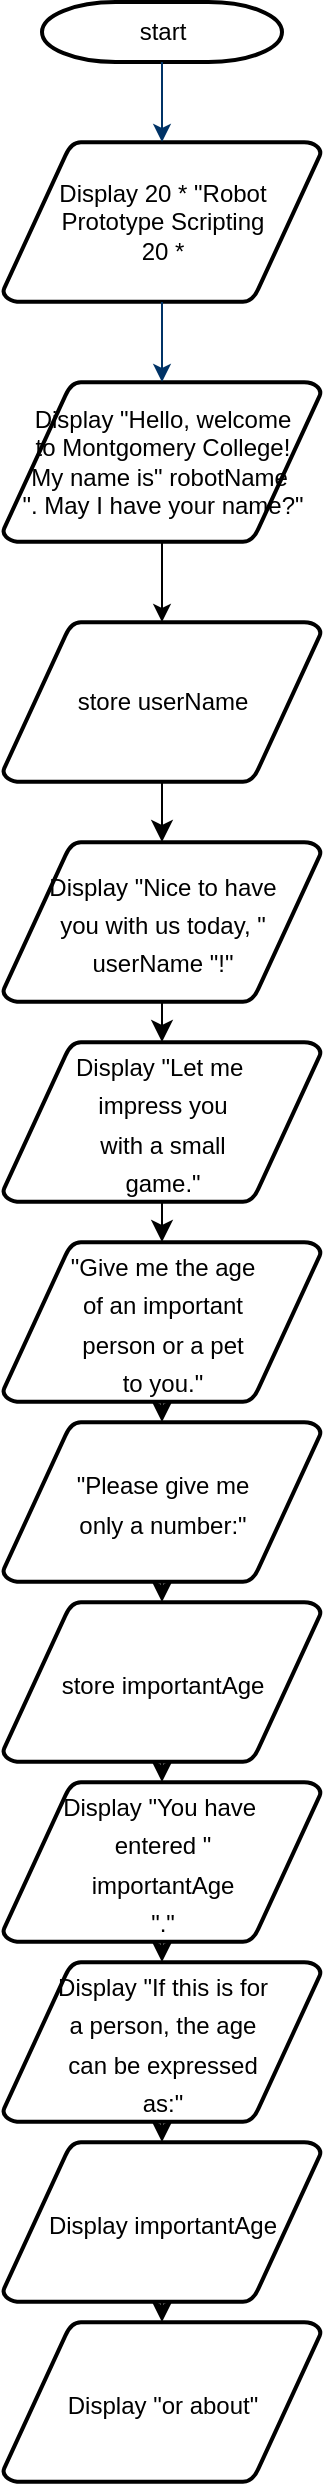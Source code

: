 <mxfile version="21.7.2" type="github">
  <diagram id="6a731a19-8d31-9384-78a2-239565b7b9f0" name="Page-1">
    <mxGraphModel dx="1117" dy="852" grid="1" gridSize="10" guides="1" tooltips="1" connect="1" arrows="1" fold="1" page="1" pageScale="1" pageWidth="1169" pageHeight="827" background="none" math="0" shadow="0">
      <root>
        <mxCell id="0" />
        <mxCell id="1" parent="0" />
        <mxCell id="2" value="start" style="shape=mxgraph.flowchart.terminator;strokeWidth=2;gradientColor=none;gradientDirection=north;fontStyle=0;html=1;" parent="1" vertex="1">
          <mxGeometry x="260" y="60" width="120" height="30" as="geometry" />
        </mxCell>
        <mxCell id="3" value="Display 20 * &quot;Robot&lt;br&gt;Prototype Scripting&lt;br&gt;20 *" style="shape=mxgraph.flowchart.data;strokeWidth=2;gradientColor=none;gradientDirection=north;fontStyle=0;html=1;" parent="1" vertex="1">
          <mxGeometry x="240.5" y="130" width="159" height="80" as="geometry" />
        </mxCell>
        <mxCell id="gC4LzFrdIr4aGH0hgucV-64" value="" style="edgeStyle=none;curved=1;rounded=0;orthogonalLoop=1;jettySize=auto;html=1;fontSize=12;startSize=8;endSize=8;" edge="1" parent="1" source="4" target="gC4LzFrdIr4aGH0hgucV-43">
          <mxGeometry relative="1" as="geometry" />
        </mxCell>
        <mxCell id="4" value="store userName" style="shape=mxgraph.flowchart.data;strokeWidth=2;gradientColor=none;gradientDirection=north;fontStyle=0;html=1;" parent="1" vertex="1">
          <mxGeometry x="240.5" y="370" width="159" height="80" as="geometry" />
        </mxCell>
        <mxCell id="mlYHUzIxApP0NgxCb431-57" style="edgeStyle=orthogonalEdgeStyle;rounded=0;orthogonalLoop=1;jettySize=auto;html=1;entryX=0.5;entryY=0;entryDx=0;entryDy=0;entryPerimeter=0;" parent="1" source="5" target="4" edge="1">
          <mxGeometry relative="1" as="geometry" />
        </mxCell>
        <mxCell id="5" value="Display &quot;Hello, welcome&lt;br&gt;to Montgomery College!&lt;br&gt;My name is&quot; robotName&amp;nbsp;&lt;br&gt;&quot;. May I have your name?&quot;" style="shape=mxgraph.flowchart.data;strokeWidth=2;gradientColor=none;gradientDirection=north;fontStyle=0;html=1;" parent="1" vertex="1">
          <mxGeometry x="240.5" y="250" width="159" height="80" as="geometry" />
        </mxCell>
        <mxCell id="7" style="fontStyle=1;strokeColor=#003366;strokeWidth=1;html=1;" parent="1" source="2" target="3" edge="1">
          <mxGeometry relative="1" as="geometry" />
        </mxCell>
        <mxCell id="8" style="fontStyle=1;strokeColor=#003366;strokeWidth=1;html=1;" parent="1" source="3" target="5" edge="1">
          <mxGeometry relative="1" as="geometry" />
        </mxCell>
        <mxCell id="gC4LzFrdIr4aGH0hgucV-46" value="" style="edgeStyle=none;curved=1;rounded=0;orthogonalLoop=1;jettySize=auto;html=1;fontSize=12;startSize=8;endSize=8;" edge="1" parent="1" source="gC4LzFrdIr4aGH0hgucV-43" target="gC4LzFrdIr4aGH0hgucV-45">
          <mxGeometry relative="1" as="geometry" />
        </mxCell>
        <mxCell id="gC4LzFrdIr4aGH0hgucV-43" value="&lt;font style=&quot;font-size: 12px;&quot;&gt;Display &quot;Nice to have&lt;br&gt;you with us today, &quot;&lt;br&gt;userName &quot;!&quot;&lt;/font&gt;" style="shape=mxgraph.flowchart.data;strokeWidth=2;gradientColor=none;gradientDirection=north;fontStyle=0;html=1;fontSize=16;" vertex="1" parent="1">
          <mxGeometry x="240.5" y="480" width="159" height="80" as="geometry" />
        </mxCell>
        <mxCell id="gC4LzFrdIr4aGH0hgucV-48" value="" style="edgeStyle=none;curved=1;rounded=0;orthogonalLoop=1;jettySize=auto;html=1;fontSize=12;startSize=8;endSize=8;" edge="1" parent="1" source="gC4LzFrdIr4aGH0hgucV-45" target="gC4LzFrdIr4aGH0hgucV-47">
          <mxGeometry relative="1" as="geometry" />
        </mxCell>
        <mxCell id="gC4LzFrdIr4aGH0hgucV-45" value="&lt;font style=&quot;font-size: 12px;&quot;&gt;Display &quot;Let me&amp;nbsp;&lt;br&gt;impress you&lt;br&gt;with a small&lt;br&gt;game.&quot;&lt;/font&gt;" style="shape=mxgraph.flowchart.data;strokeWidth=2;gradientColor=none;gradientDirection=north;fontStyle=0;html=1;fontSize=16;" vertex="1" parent="1">
          <mxGeometry x="240.5" y="580" width="159" height="80" as="geometry" />
        </mxCell>
        <mxCell id="gC4LzFrdIr4aGH0hgucV-50" value="" style="edgeStyle=none;curved=1;rounded=0;orthogonalLoop=1;jettySize=auto;html=1;fontSize=12;startSize=8;endSize=8;" edge="1" parent="1" source="gC4LzFrdIr4aGH0hgucV-47" target="gC4LzFrdIr4aGH0hgucV-49">
          <mxGeometry relative="1" as="geometry" />
        </mxCell>
        <mxCell id="gC4LzFrdIr4aGH0hgucV-47" value="&lt;font style=&quot;font-size: 12px;&quot;&gt;&quot;Give me the age&lt;br&gt;of an important&lt;br&gt;person or a pet&lt;br&gt;to you.&quot;&lt;/font&gt;" style="shape=mxgraph.flowchart.data;strokeWidth=2;gradientColor=none;gradientDirection=north;fontStyle=0;html=1;fontSize=16;" vertex="1" parent="1">
          <mxGeometry x="240.5" y="680" width="159" height="80" as="geometry" />
        </mxCell>
        <mxCell id="gC4LzFrdIr4aGH0hgucV-52" value="" style="edgeStyle=none;curved=1;rounded=0;orthogonalLoop=1;jettySize=auto;html=1;fontSize=12;startSize=8;endSize=8;" edge="1" parent="1" source="gC4LzFrdIr4aGH0hgucV-49" target="gC4LzFrdIr4aGH0hgucV-51">
          <mxGeometry relative="1" as="geometry" />
        </mxCell>
        <mxCell id="gC4LzFrdIr4aGH0hgucV-49" value="&lt;font style=&quot;font-size: 12px;&quot;&gt;&quot;Please give me&lt;br&gt;only a number:&quot;&lt;/font&gt;" style="shape=mxgraph.flowchart.data;strokeWidth=2;gradientColor=none;gradientDirection=north;fontStyle=0;html=1;fontSize=16;" vertex="1" parent="1">
          <mxGeometry x="240.5" y="770" width="159" height="80" as="geometry" />
        </mxCell>
        <mxCell id="gC4LzFrdIr4aGH0hgucV-54" value="" style="edgeStyle=none;curved=1;rounded=0;orthogonalLoop=1;jettySize=auto;html=1;fontSize=12;startSize=8;endSize=8;" edge="1" parent="1" source="gC4LzFrdIr4aGH0hgucV-51" target="gC4LzFrdIr4aGH0hgucV-53">
          <mxGeometry relative="1" as="geometry" />
        </mxCell>
        <mxCell id="gC4LzFrdIr4aGH0hgucV-51" value="&lt;font style=&quot;font-size: 12px;&quot;&gt;store importantAge&lt;/font&gt;" style="shape=mxgraph.flowchart.data;strokeWidth=2;gradientColor=none;gradientDirection=north;fontStyle=0;html=1;fontSize=16;" vertex="1" parent="1">
          <mxGeometry x="240.5" y="860" width="159" height="80" as="geometry" />
        </mxCell>
        <mxCell id="gC4LzFrdIr4aGH0hgucV-57" value="" style="edgeStyle=none;curved=1;rounded=0;orthogonalLoop=1;jettySize=auto;html=1;fontSize=12;startSize=8;endSize=8;" edge="1" parent="1" source="gC4LzFrdIr4aGH0hgucV-53" target="gC4LzFrdIr4aGH0hgucV-56">
          <mxGeometry relative="1" as="geometry" />
        </mxCell>
        <mxCell id="gC4LzFrdIr4aGH0hgucV-53" value="&lt;font style=&quot;font-size: 12px;&quot;&gt;Display &quot;You have&amp;nbsp;&lt;br&gt;entered &quot;&lt;br&gt;importantAge&lt;br&gt;&quot;.&quot;&lt;/font&gt;" style="shape=mxgraph.flowchart.data;strokeWidth=2;gradientColor=none;gradientDirection=north;fontStyle=0;html=1;fontSize=16;" vertex="1" parent="1">
          <mxGeometry x="240.5" y="950" width="159" height="80" as="geometry" />
        </mxCell>
        <mxCell id="gC4LzFrdIr4aGH0hgucV-59" value="" style="edgeStyle=none;curved=1;rounded=0;orthogonalLoop=1;jettySize=auto;html=1;fontSize=12;startSize=8;endSize=8;" edge="1" parent="1" source="gC4LzFrdIr4aGH0hgucV-56" target="gC4LzFrdIr4aGH0hgucV-58">
          <mxGeometry relative="1" as="geometry" />
        </mxCell>
        <mxCell id="gC4LzFrdIr4aGH0hgucV-56" value="&lt;font style=&quot;font-size: 12px;&quot;&gt;Display &quot;If this is for&lt;br&gt;a person, the age&lt;br&gt;can be expressed&lt;br&gt;as:&quot;&lt;/font&gt;" style="shape=mxgraph.flowchart.data;strokeWidth=2;gradientColor=none;gradientDirection=north;fontStyle=0;html=1;fontSize=16;" vertex="1" parent="1">
          <mxGeometry x="240.5" y="1040" width="159" height="80" as="geometry" />
        </mxCell>
        <mxCell id="gC4LzFrdIr4aGH0hgucV-61" value="" style="edgeStyle=none;curved=1;rounded=0;orthogonalLoop=1;jettySize=auto;html=1;fontSize=12;startSize=8;endSize=8;" edge="1" parent="1" source="gC4LzFrdIr4aGH0hgucV-58" target="gC4LzFrdIr4aGH0hgucV-60">
          <mxGeometry relative="1" as="geometry" />
        </mxCell>
        <mxCell id="gC4LzFrdIr4aGH0hgucV-58" value="&lt;font style=&quot;font-size: 12px;&quot;&gt;Display importantAge&lt;/font&gt;" style="shape=mxgraph.flowchart.data;strokeWidth=2;gradientColor=none;gradientDirection=north;fontStyle=0;html=1;fontSize=16;" vertex="1" parent="1">
          <mxGeometry x="240.5" y="1130" width="159" height="80" as="geometry" />
        </mxCell>
        <mxCell id="gC4LzFrdIr4aGH0hgucV-60" value="&lt;font style=&quot;font-size: 12px;&quot;&gt;Display &quot;or about&quot;&lt;/font&gt;" style="shape=mxgraph.flowchart.data;strokeWidth=2;gradientColor=none;gradientDirection=north;fontStyle=0;html=1;fontSize=16;" vertex="1" parent="1">
          <mxGeometry x="240.5" y="1220" width="159" height="80" as="geometry" />
        </mxCell>
      </root>
    </mxGraphModel>
  </diagram>
</mxfile>
